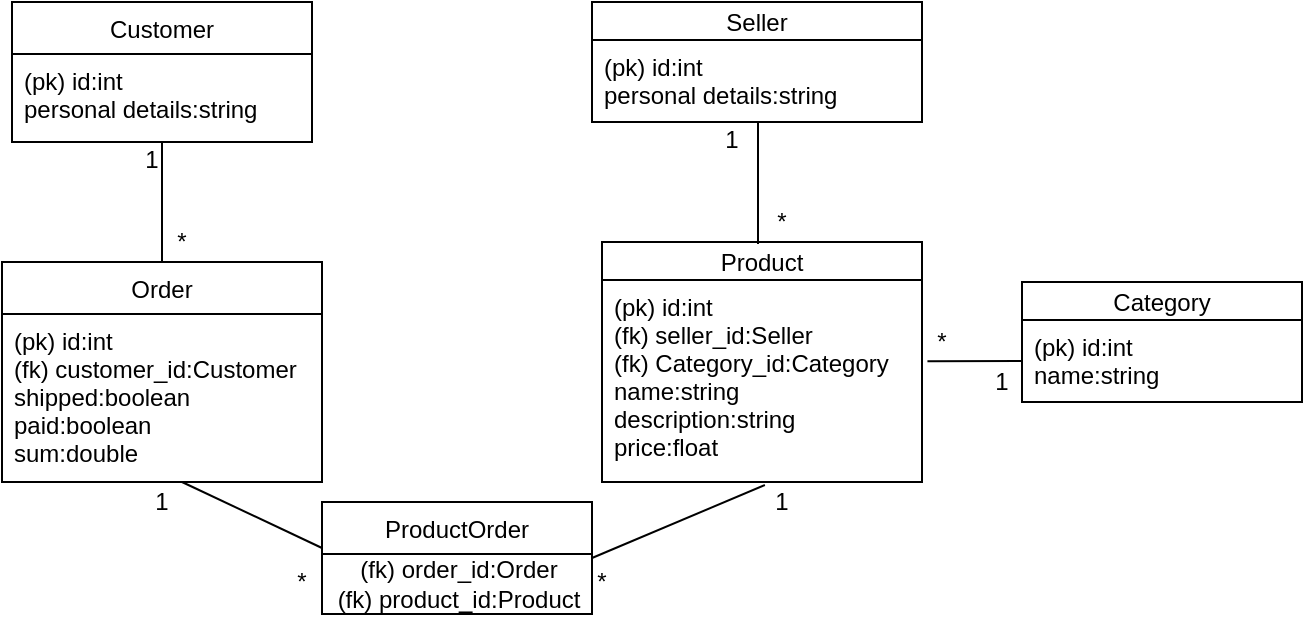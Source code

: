 <mxfile version="12.6.2" type="device"><diagram id="GuDCfkKAsSSbWps7Ohpe" name="Page-1"><mxGraphModel dx="920" dy="703" grid="1" gridSize="10" guides="1" tooltips="1" connect="1" arrows="1" fold="1" page="1" pageScale="1" pageWidth="827" pageHeight="1169" math="0" shadow="0"><root><mxCell id="0"/><mxCell id="1" parent="0"/><mxCell id="Y79-v3gFvCSqDxaRGd06-1" value="Customer" style="swimlane;fontStyle=0;childLayout=stackLayout;horizontal=1;startSize=26;fillColor=none;horizontalStack=0;resizeParent=1;resizeParentMax=0;resizeLast=0;collapsible=1;marginBottom=0;" parent="1" vertex="1"><mxGeometry x="65" y="140" width="150" height="70" as="geometry"/></mxCell><mxCell id="Y79-v3gFvCSqDxaRGd06-2" value="(pk) id:int&#xA;personal details:string" style="text;strokeColor=none;fillColor=none;align=left;verticalAlign=top;spacingLeft=4;spacingRight=4;overflow=hidden;rotatable=0;points=[[0,0.5],[1,0.5]];portConstraint=eastwest;" parent="Y79-v3gFvCSqDxaRGd06-1" vertex="1"><mxGeometry y="26" width="150" height="44" as="geometry"/></mxCell><mxCell id="Y79-v3gFvCSqDxaRGd06-5" value="Seller" style="swimlane;fontStyle=0;childLayout=stackLayout;horizontal=1;startSize=19;fillColor=none;horizontalStack=0;resizeParent=1;resizeParentMax=0;resizeLast=0;collapsible=1;marginBottom=0;" parent="1" vertex="1"><mxGeometry x="355" y="140" width="165" height="60" as="geometry"/></mxCell><mxCell id="Y79-v3gFvCSqDxaRGd06-6" value="(pk) id:int&#xA;personal details:string&#xA;" style="text;strokeColor=none;fillColor=none;align=left;verticalAlign=top;spacingLeft=4;spacingRight=4;overflow=hidden;rotatable=0;points=[[0,0.5],[1,0.5]];portConstraint=eastwest;" parent="Y79-v3gFvCSqDxaRGd06-5" vertex="1"><mxGeometry y="19" width="165" height="41" as="geometry"/></mxCell><mxCell id="Y79-v3gFvCSqDxaRGd06-7" value="Product" style="swimlane;fontStyle=0;childLayout=stackLayout;horizontal=1;startSize=19;fillColor=none;horizontalStack=0;resizeParent=1;resizeParentMax=0;resizeLast=0;collapsible=1;marginBottom=0;" parent="1" vertex="1"><mxGeometry x="360" y="260" width="160" height="120" as="geometry"/></mxCell><mxCell id="Y79-v3gFvCSqDxaRGd06-8" value="(pk) id:int&#xA;(fk) seller_id:Seller&#xA;(fk) Category_id:Category&#xA;name:string&#xA;description:string&#xA;price:float&#xA;&#xA;" style="text;strokeColor=none;fillColor=none;align=left;verticalAlign=top;spacingLeft=4;spacingRight=4;overflow=hidden;rotatable=0;points=[[0,0.5],[1,0.5]];portConstraint=eastwest;" parent="Y79-v3gFvCSqDxaRGd06-7" vertex="1"><mxGeometry y="19" width="160" height="101" as="geometry"/></mxCell><mxCell id="Y79-v3gFvCSqDxaRGd06-10" value="Order" style="swimlane;fontStyle=0;childLayout=stackLayout;horizontal=1;startSize=26;fillColor=none;horizontalStack=0;resizeParent=1;resizeParentMax=0;resizeLast=0;collapsible=1;marginBottom=0;" parent="1" vertex="1"><mxGeometry x="60" y="270" width="160" height="110" as="geometry"/></mxCell><mxCell id="Y79-v3gFvCSqDxaRGd06-11" value="(pk) id:int&#xA;(fk) customer_id:Customer&#xA;shipped:boolean &#xA;paid:boolean&#xA;sum:double&#xA;" style="text;strokeColor=none;fillColor=none;align=left;verticalAlign=top;spacingLeft=4;spacingRight=4;overflow=hidden;rotatable=0;points=[[0,0.5],[1,0.5]];portConstraint=eastwest;" parent="Y79-v3gFvCSqDxaRGd06-10" vertex="1"><mxGeometry y="26" width="160" height="84" as="geometry"/></mxCell><mxCell id="Y79-v3gFvCSqDxaRGd06-12" value="ProductOrder" style="swimlane;fontStyle=0;childLayout=stackLayout;horizontal=1;startSize=26;fillColor=none;horizontalStack=0;resizeParent=1;resizeParentMax=0;resizeLast=0;collapsible=1;marginBottom=0;" parent="1" vertex="1"><mxGeometry x="220" y="390" width="135" height="56" as="geometry"/></mxCell><mxCell id="Y79-v3gFvCSqDxaRGd06-43" value="&lt;div&gt;(fk) order_id:Order&lt;/div&gt;&lt;div&gt;(fk) product_id:Product&lt;br&gt;&lt;/div&gt;" style="text;html=1;align=center;verticalAlign=middle;resizable=0;points=[];autosize=1;" parent="Y79-v3gFvCSqDxaRGd06-12" vertex="1"><mxGeometry y="26" width="135" height="30" as="geometry"/></mxCell><mxCell id="Y79-v3gFvCSqDxaRGd06-15" value="" style="endArrow=none;html=1;" parent="1" edge="1"><mxGeometry width="50" height="50" relative="1" as="geometry"><mxPoint x="220" y="413" as="sourcePoint"/><mxPoint x="150" y="380" as="targetPoint"/></mxGeometry></mxCell><mxCell id="Y79-v3gFvCSqDxaRGd06-16" value="" style="endArrow=none;html=1;exitX=1;exitY=0.5;exitDx=0;exitDy=0;entryX=0.509;entryY=1.015;entryDx=0;entryDy=0;entryPerimeter=0;" parent="1" source="Y79-v3gFvCSqDxaRGd06-12" target="Y79-v3gFvCSqDxaRGd06-8" edge="1"><mxGeometry width="50" height="50" relative="1" as="geometry"><mxPoint x="227" y="423.01" as="sourcePoint"/><mxPoint x="430" y="339" as="targetPoint"/></mxGeometry></mxCell><mxCell id="Y79-v3gFvCSqDxaRGd06-17" value="" style="endArrow=none;html=1;exitX=0.5;exitY=0;exitDx=0;exitDy=0;" parent="1" source="Y79-v3gFvCSqDxaRGd06-10" target="Y79-v3gFvCSqDxaRGd06-2" edge="1"><mxGeometry width="50" height="50" relative="1" as="geometry"><mxPoint x="230" y="423" as="sourcePoint"/><mxPoint x="130" y="210" as="targetPoint"/></mxGeometry></mxCell><mxCell id="Y79-v3gFvCSqDxaRGd06-18" value="*" style="text;html=1;strokeColor=none;fillColor=none;align=center;verticalAlign=middle;whiteSpace=wrap;rounded=0;" parent="1" vertex="1"><mxGeometry x="130" y="250" width="40" height="20" as="geometry"/></mxCell><mxCell id="Y79-v3gFvCSqDxaRGd06-20" value="1" style="text;html=1;strokeColor=none;fillColor=none;align=center;verticalAlign=middle;whiteSpace=wrap;rounded=0;" parent="1" vertex="1"><mxGeometry x="120" y="210" width="30" height="18" as="geometry"/></mxCell><mxCell id="Y79-v3gFvCSqDxaRGd06-28" value="*" style="text;html=1;strokeColor=none;fillColor=none;align=center;verticalAlign=middle;whiteSpace=wrap;rounded=0;" parent="1" vertex="1"><mxGeometry x="350" y="420" width="20" height="20" as="geometry"/></mxCell><mxCell id="Y79-v3gFvCSqDxaRGd06-29" value="1" style="text;html=1;strokeColor=none;fillColor=none;align=center;verticalAlign=middle;whiteSpace=wrap;rounded=0;" parent="1" vertex="1"><mxGeometry x="440" y="380" width="20" height="20" as="geometry"/></mxCell><mxCell id="Y79-v3gFvCSqDxaRGd06-31" value="1" style="text;html=1;strokeColor=none;fillColor=none;align=center;verticalAlign=middle;whiteSpace=wrap;rounded=0;" parent="1" vertex="1"><mxGeometry x="130" y="380" width="20" height="20" as="geometry"/></mxCell><mxCell id="Y79-v3gFvCSqDxaRGd06-33" value="*" style="text;html=1;strokeColor=none;fillColor=none;align=center;verticalAlign=middle;whiteSpace=wrap;rounded=0;" parent="1" vertex="1"><mxGeometry x="200" y="420" width="20" height="20" as="geometry"/></mxCell><mxCell id="Y79-v3gFvCSqDxaRGd06-35" value="" style="endArrow=none;html=1;" parent="1" edge="1"><mxGeometry width="50" height="50" relative="1" as="geometry"><mxPoint x="438" y="261" as="sourcePoint"/><mxPoint x="438" y="200" as="targetPoint"/></mxGeometry></mxCell><mxCell id="Y79-v3gFvCSqDxaRGd06-36" value="1" style="text;html=1;strokeColor=none;fillColor=none;align=center;verticalAlign=middle;whiteSpace=wrap;rounded=0;" parent="1" vertex="1"><mxGeometry x="410" y="200" width="30" height="18" as="geometry"/></mxCell><mxCell id="Y79-v3gFvCSqDxaRGd06-39" value="*" style="text;html=1;strokeColor=none;fillColor=none;align=center;verticalAlign=middle;whiteSpace=wrap;rounded=0;" parent="1" vertex="1"><mxGeometry x="430" y="240" width="40" height="20" as="geometry"/></mxCell><mxCell id="Y79-v3gFvCSqDxaRGd06-44" value="Category" style="swimlane;fontStyle=0;childLayout=stackLayout;horizontal=1;startSize=19;fillColor=none;horizontalStack=0;resizeParent=1;resizeParentMax=0;resizeLast=0;collapsible=1;marginBottom=0;" parent="1" vertex="1"><mxGeometry x="570" y="280" width="140" height="60" as="geometry"/></mxCell><mxCell id="Y79-v3gFvCSqDxaRGd06-45" value="(pk) id:int&#xA;name:string&#xA;&#xA;" style="text;strokeColor=none;fillColor=none;align=left;verticalAlign=top;spacingLeft=4;spacingRight=4;overflow=hidden;rotatable=0;points=[[0,0.5],[1,0.5]];portConstraint=eastwest;" parent="Y79-v3gFvCSqDxaRGd06-44" vertex="1"><mxGeometry y="19" width="140" height="41" as="geometry"/></mxCell><mxCell id="Y79-v3gFvCSqDxaRGd06-46" value="" style="endArrow=none;html=1;exitX=0;exitY=0.5;exitDx=0;exitDy=0;entryX=1.017;entryY=0.402;entryDx=0;entryDy=0;entryPerimeter=0;" parent="1" source="Y79-v3gFvCSqDxaRGd06-45" target="Y79-v3gFvCSqDxaRGd06-8" edge="1"><mxGeometry width="50" height="50" relative="1" as="geometry"><mxPoint x="360" y="428" as="sourcePoint"/><mxPoint x="437.9" y="361.224" as="targetPoint"/></mxGeometry></mxCell><mxCell id="Y79-v3gFvCSqDxaRGd06-47" value="1" style="text;html=1;strokeColor=none;fillColor=none;align=center;verticalAlign=middle;whiteSpace=wrap;rounded=0;" parent="1" vertex="1"><mxGeometry x="550" y="320" width="20" height="20" as="geometry"/></mxCell><mxCell id="Y79-v3gFvCSqDxaRGd06-49" value="*" style="text;html=1;strokeColor=none;fillColor=none;align=center;verticalAlign=middle;whiteSpace=wrap;rounded=0;" parent="1" vertex="1"><mxGeometry x="510" y="300" width="40" height="20" as="geometry"/></mxCell></root></mxGraphModel></diagram></mxfile>